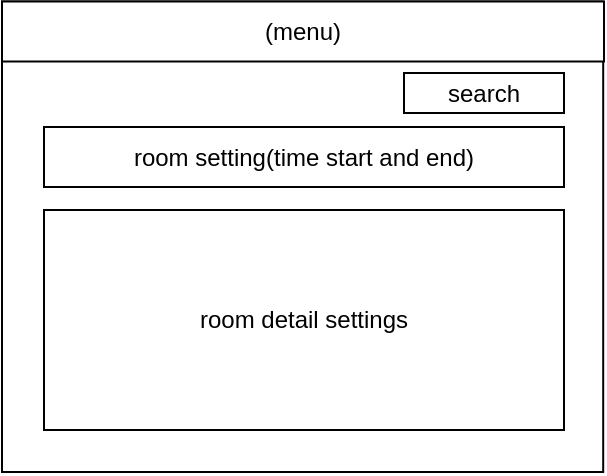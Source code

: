 <mxfile version="13.6.5"><diagram id="EbDBgESuvNpeK7tx6UIm" name="Page-1"><mxGraphModel dx="250" dy="1616" grid="1" gridSize="10" guides="1" tooltips="1" connect="1" arrows="1" fold="1" page="1" pageScale="1" pageWidth="827" pageHeight="1169" math="0" shadow="0"><root><mxCell id="0"/><mxCell id="1" parent="0"/><mxCell id="2" value="" style="rounded=0;whiteSpace=wrap;html=1;" parent="1" vertex="1"><mxGeometry x="29" y="-395.25" width="300.6" height="235.25" as="geometry"/></mxCell><mxCell id="3" value="room setting(time start and end)" style="rounded=0;whiteSpace=wrap;html=1;" parent="1" vertex="1"><mxGeometry x="50" y="-332.5" width="260" height="30" as="geometry"/></mxCell><mxCell id="4" value="room detail settings&lt;br&gt;" style="rounded=0;whiteSpace=wrap;html=1;" parent="1" vertex="1"><mxGeometry x="50" y="-291" width="260" height="110" as="geometry"/></mxCell><mxCell id="6" value="search" style="rounded=0;whiteSpace=wrap;html=1;" parent="1" vertex="1"><mxGeometry x="230" y="-359.5" width="80" height="20" as="geometry"/></mxCell><mxCell id="7" value="(menu)" style="rounded=0;whiteSpace=wrap;html=1;" parent="1" vertex="1"><mxGeometry x="29" y="-395.25" width="301" height="30" as="geometry"/></mxCell></root></mxGraphModel></diagram></mxfile>